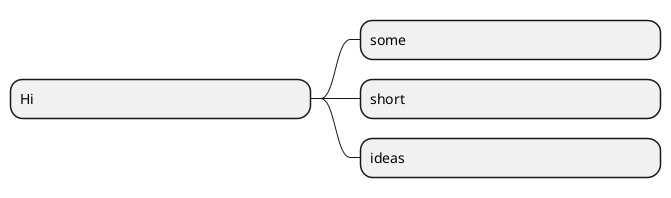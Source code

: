 {
  "sha1": "j8pxmlx7225gee6c7npg93py98tx0uz",
  "insertion": {
    "when": "2024-06-03T18:59:31.614Z",
    "user": "plantuml@gmail.com"
  }
}
@startmindmap

<style>
node {
    HorizontalAlignment right
    MinimumWidth 300
}
</style>
* Hi
** some
** short
** ideas

@endmindmap
